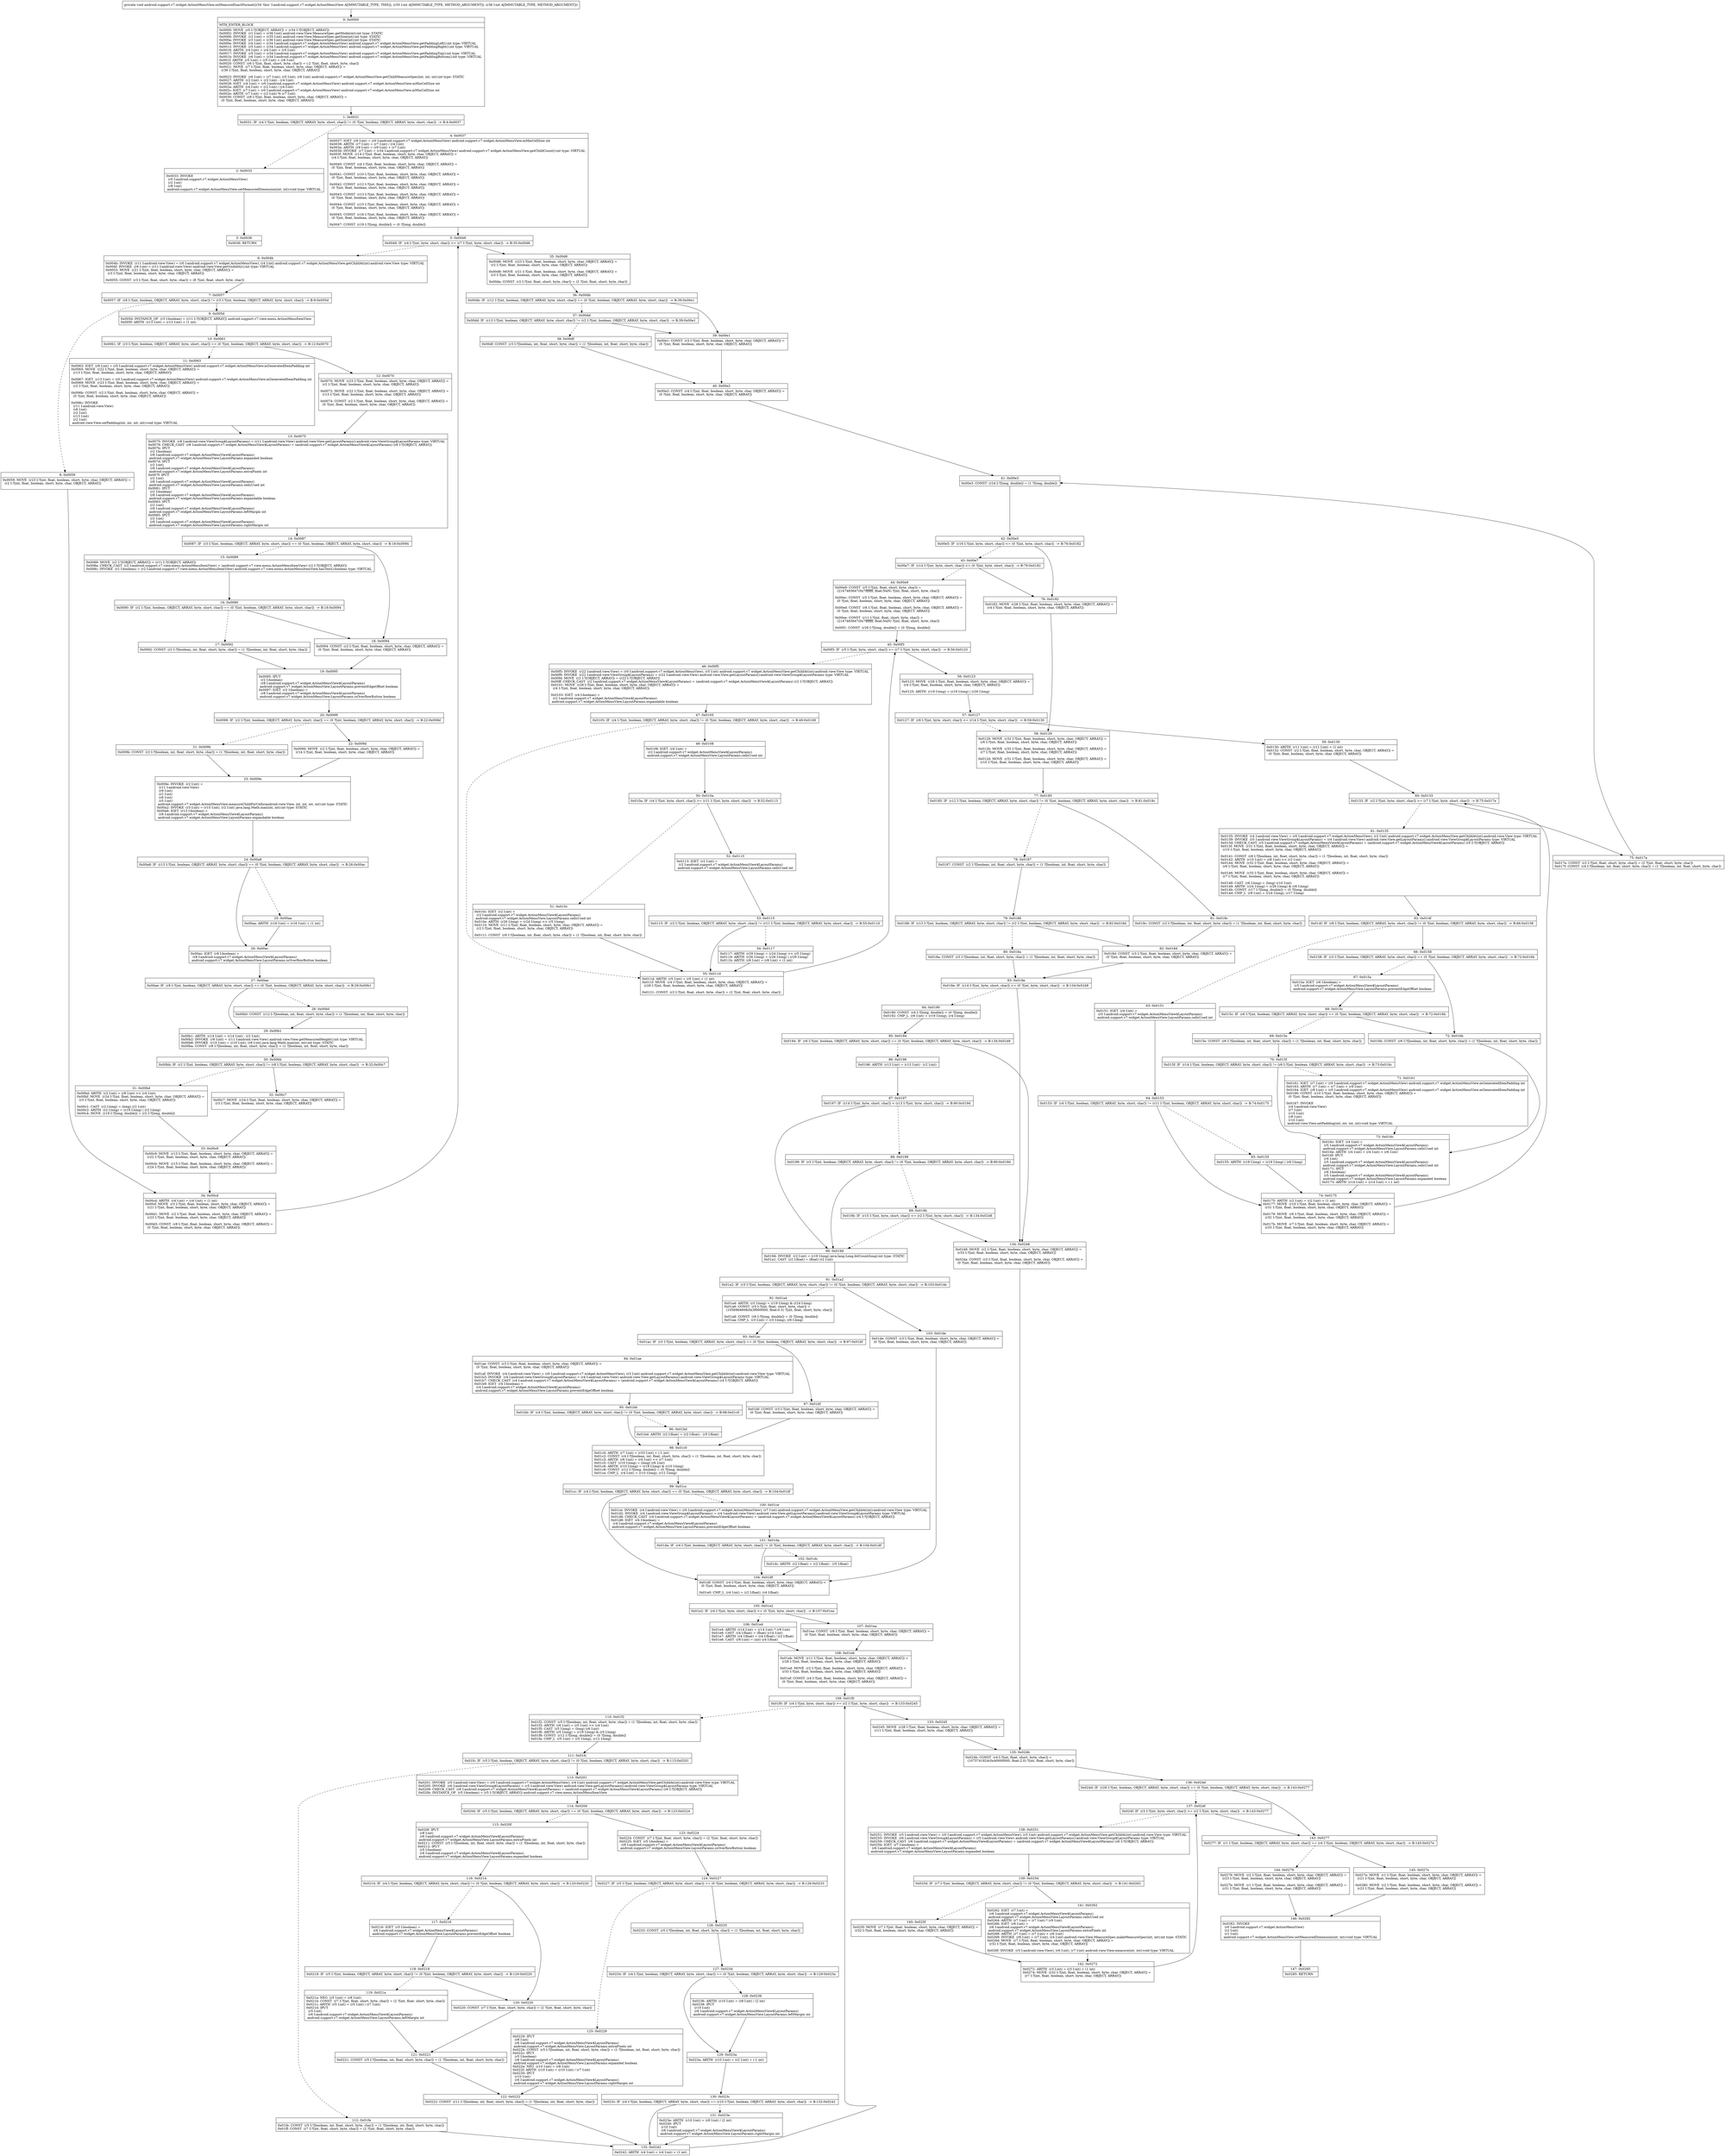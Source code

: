 digraph "CFG forandroid.support.v7.widget.ActionMenuView.onMeasureExactFormat(II)V" {
Node_0 [shape=record,label="{0\:\ 0x0000|MTH_ENTER_BLOCK\l|0x0000: MOVE  (r0 I:?[OBJECT, ARRAY]) = (r34 I:?[OBJECT, ARRAY]) \l0x0002: INVOKE  (r1 I:int) = (r36 I:int) android.view.View.MeasureSpec.getMode(int):int type: STATIC \l0x0006: INVOKE  (r2 I:int) = (r35 I:int) android.view.View.MeasureSpec.getSize(int):int type: STATIC \l0x000a: INVOKE  (r3 I:int) = (r36 I:int) android.view.View.MeasureSpec.getSize(int):int type: STATIC \l0x000e: INVOKE  (r4 I:int) = (r34 I:android.support.v7.widget.ActionMenuView) android.support.v7.widget.ActionMenuView.getPaddingLeft():int type: VIRTUAL \l0x0012: INVOKE  (r5 I:int) = (r34 I:android.support.v7.widget.ActionMenuView) android.support.v7.widget.ActionMenuView.getPaddingRight():int type: VIRTUAL \l0x0016: ARITH  (r4 I:int) = (r4 I:int) + (r5 I:int) \l0x0017: INVOKE  (r5 I:int) = (r34 I:android.support.v7.widget.ActionMenuView) android.support.v7.widget.ActionMenuView.getPaddingTop():int type: VIRTUAL \l0x001b: INVOKE  (r6 I:int) = (r34 I:android.support.v7.widget.ActionMenuView) android.support.v7.widget.ActionMenuView.getPaddingBottom():int type: VIRTUAL \l0x001f: ARITH  (r5 I:int) = (r5 I:int) + (r6 I:int) \l0x0020: CONST  (r6 I:?[int, float, short, byte, char]) = (\-2 ?[int, float, short, byte, char]) \l0x0021: MOVE  (r7 I:?[int, float, boolean, short, byte, char, OBJECT, ARRAY]) = \l  (r36 I:?[int, float, boolean, short, byte, char, OBJECT, ARRAY])\l \l0x0023: INVOKE  (r6 I:int) = (r7 I:int), (r5 I:int), (r6 I:int) android.support.v7.widget.ActionMenuView.getChildMeasureSpec(int, int, int):int type: STATIC \l0x0027: ARITH  (r2 I:int) = (r2 I:int) \- (r4 I:int) \l0x0028: IGET  (r4 I:int) = (r0 I:android.support.v7.widget.ActionMenuView) android.support.v7.widget.ActionMenuView.mMinCellSize int \l0x002a: ARITH  (r4 I:int) = (r2 I:int) \/ (r4 I:int) \l0x002c: IGET  (r7 I:int) = (r0 I:android.support.v7.widget.ActionMenuView) android.support.v7.widget.ActionMenuView.mMinCellSize int \l0x002e: ARITH  (r7 I:int) = (r2 I:int) % (r7 I:int) \l0x0030: CONST  (r8 I:?[int, float, boolean, short, byte, char, OBJECT, ARRAY]) = \l  (0 ?[int, float, boolean, short, byte, char, OBJECT, ARRAY])\l \l}"];
Node_1 [shape=record,label="{1\:\ 0x0031|0x0031: IF  (r4 I:?[int, boolean, OBJECT, ARRAY, byte, short, char]) != (0 ?[int, boolean, OBJECT, ARRAY, byte, short, char])  \-\> B:4:0x0037 \l}"];
Node_2 [shape=record,label="{2\:\ 0x0033|0x0033: INVOKE  \l  (r0 I:android.support.v7.widget.ActionMenuView)\l  (r2 I:int)\l  (r8 I:int)\l android.support.v7.widget.ActionMenuView.setMeasuredDimension(int, int):void type: VIRTUAL \l}"];
Node_3 [shape=record,label="{3\:\ 0x0036|0x0036: RETURN   \l}"];
Node_4 [shape=record,label="{4\:\ 0x0037|0x0037: IGET  (r9 I:int) = (r0 I:android.support.v7.widget.ActionMenuView) android.support.v7.widget.ActionMenuView.mMinCellSize int \l0x0039: ARITH  (r7 I:int) = (r7 I:int) \/ (r4 I:int) \l0x003a: ARITH  (r9 I:int) = (r9 I:int) + (r7 I:int) \l0x003b: INVOKE  (r7 I:int) = (r34 I:android.support.v7.widget.ActionMenuView) android.support.v7.widget.ActionMenuView.getChildCount():int type: VIRTUAL \l0x003f: MOVE  (r14 I:?[int, float, boolean, short, byte, char, OBJECT, ARRAY]) = \l  (r4 I:?[int, float, boolean, short, byte, char, OBJECT, ARRAY])\l \l0x0040: CONST  (r4 I:?[int, float, boolean, short, byte, char, OBJECT, ARRAY]) = \l  (0 ?[int, float, boolean, short, byte, char, OBJECT, ARRAY])\l \l0x0041: CONST  (r10 I:?[int, float, boolean, short, byte, char, OBJECT, ARRAY]) = \l  (0 ?[int, float, boolean, short, byte, char, OBJECT, ARRAY])\l \l0x0042: CONST  (r12 I:?[int, float, boolean, short, byte, char, OBJECT, ARRAY]) = \l  (0 ?[int, float, boolean, short, byte, char, OBJECT, ARRAY])\l \l0x0043: CONST  (r13 I:?[int, float, boolean, short, byte, char, OBJECT, ARRAY]) = \l  (0 ?[int, float, boolean, short, byte, char, OBJECT, ARRAY])\l \l0x0044: CONST  (r15 I:?[int, float, boolean, short, byte, char, OBJECT, ARRAY]) = \l  (0 ?[int, float, boolean, short, byte, char, OBJECT, ARRAY])\l \l0x0045: CONST  (r16 I:?[int, float, boolean, short, byte, char, OBJECT, ARRAY]) = \l  (0 ?[int, float, boolean, short, byte, char, OBJECT, ARRAY])\l \l0x0047: CONST  (r19 I:?[long, double]) = (0 ?[long, double]) \l}"];
Node_5 [shape=record,label="{5\:\ 0x0049|0x0049: IF  (r4 I:?[int, byte, short, char]) \>= (r7 I:?[int, byte, short, char])  \-\> B:35:0x00d6 \l}"];
Node_6 [shape=record,label="{6\:\ 0x004b|0x004b: INVOKE  (r11 I:android.view.View) = (r0 I:android.support.v7.widget.ActionMenuView), (r4 I:int) android.support.v7.widget.ActionMenuView.getChildAt(int):android.view.View type: VIRTUAL \l0x004f: INVOKE  (r8 I:int) = (r11 I:android.view.View) android.view.View.getVisibility():int type: VIRTUAL \l0x0053: MOVE  (r21 I:?[int, float, boolean, short, byte, char, OBJECT, ARRAY]) = \l  (r3 I:?[int, float, boolean, short, byte, char, OBJECT, ARRAY])\l \l0x0055: CONST  (r3 I:?[int, float, short, byte, char]) = (8 ?[int, float, short, byte, char]) \l}"];
Node_7 [shape=record,label="{7\:\ 0x0057|0x0057: IF  (r8 I:?[int, boolean, OBJECT, ARRAY, byte, short, char]) != (r3 I:?[int, boolean, OBJECT, ARRAY, byte, short, char])  \-\> B:9:0x005d \l}"];
Node_8 [shape=record,label="{8\:\ 0x0059|0x0059: MOVE  (r23 I:?[int, float, boolean, short, byte, char, OBJECT, ARRAY]) = \l  (r2 I:?[int, float, boolean, short, byte, char, OBJECT, ARRAY])\l \l}"];
Node_9 [shape=record,label="{9\:\ 0x005d|0x005d: INSTANCE_OF  (r3 I:boolean) = (r11 I:?[OBJECT, ARRAY]) android.support.v7.view.menu.ActionMenuItemView \l0x005f: ARITH  (r13 I:int) = (r13 I:int) + (1 int) \l}"];
Node_10 [shape=record,label="{10\:\ 0x0061|0x0061: IF  (r3 I:?[int, boolean, OBJECT, ARRAY, byte, short, char]) == (0 ?[int, boolean, OBJECT, ARRAY, byte, short, char])  \-\> B:12:0x0070 \l}"];
Node_11 [shape=record,label="{11\:\ 0x0063|0x0063: IGET  (r8 I:int) = (r0 I:android.support.v7.widget.ActionMenuView) android.support.v7.widget.ActionMenuView.mGeneratedItemPadding int \l0x0065: MOVE  (r22 I:?[int, float, boolean, short, byte, char, OBJECT, ARRAY]) = \l  (r13 I:?[int, float, boolean, short, byte, char, OBJECT, ARRAY])\l \l0x0067: IGET  (r13 I:int) = (r0 I:android.support.v7.widget.ActionMenuView) android.support.v7.widget.ActionMenuView.mGeneratedItemPadding int \l0x0069: MOVE  (r23 I:?[int, float, boolean, short, byte, char, OBJECT, ARRAY]) = \l  (r2 I:?[int, float, boolean, short, byte, char, OBJECT, ARRAY])\l \l0x006b: CONST  (r2 I:?[int, float, boolean, short, byte, char, OBJECT, ARRAY]) = \l  (0 ?[int, float, boolean, short, byte, char, OBJECT, ARRAY])\l \l0x006c: INVOKE  \l  (r11 I:android.view.View)\l  (r8 I:int)\l  (r2 I:int)\l  (r13 I:int)\l  (r2 I:int)\l android.view.View.setPadding(int, int, int, int):void type: VIRTUAL \l}"];
Node_12 [shape=record,label="{12\:\ 0x0070|0x0070: MOVE  (r23 I:?[int, float, boolean, short, byte, char, OBJECT, ARRAY]) = \l  (r2 I:?[int, float, boolean, short, byte, char, OBJECT, ARRAY])\l \l0x0072: MOVE  (r22 I:?[int, float, boolean, short, byte, char, OBJECT, ARRAY]) = \l  (r13 I:?[int, float, boolean, short, byte, char, OBJECT, ARRAY])\l \l0x0074: CONST  (r2 I:?[int, float, boolean, short, byte, char, OBJECT, ARRAY]) = \l  (0 ?[int, float, boolean, short, byte, char, OBJECT, ARRAY])\l \l}"];
Node_13 [shape=record,label="{13\:\ 0x0075|0x0075: INVOKE  (r8 I:android.view.ViewGroup$LayoutParams) = (r11 I:android.view.View) android.view.View.getLayoutParams():android.view.ViewGroup$LayoutParams type: VIRTUAL \l0x0079: CHECK_CAST  (r8 I:android.support.v7.widget.ActionMenuView$LayoutParams) = (android.support.v7.widget.ActionMenuView$LayoutParams) (r8 I:?[OBJECT, ARRAY]) \l0x007b: IPUT  \l  (r2 I:boolean)\l  (r8 I:android.support.v7.widget.ActionMenuView$LayoutParams)\l android.support.v7.widget.ActionMenuView.LayoutParams.expanded boolean \l0x007d: IPUT  \l  (r2 I:int)\l  (r8 I:android.support.v7.widget.ActionMenuView$LayoutParams)\l android.support.v7.widget.ActionMenuView.LayoutParams.extraPixels int \l0x007f: IPUT  \l  (r2 I:int)\l  (r8 I:android.support.v7.widget.ActionMenuView$LayoutParams)\l android.support.v7.widget.ActionMenuView.LayoutParams.cellsUsed int \l0x0081: IPUT  \l  (r2 I:boolean)\l  (r8 I:android.support.v7.widget.ActionMenuView$LayoutParams)\l android.support.v7.widget.ActionMenuView.LayoutParams.expandable boolean \l0x0083: IPUT  \l  (r2 I:int)\l  (r8 I:android.support.v7.widget.ActionMenuView$LayoutParams)\l android.support.v7.widget.ActionMenuView.LayoutParams.leftMargin int \l0x0085: IPUT  \l  (r2 I:int)\l  (r8 I:android.support.v7.widget.ActionMenuView$LayoutParams)\l android.support.v7.widget.ActionMenuView.LayoutParams.rightMargin int \l}"];
Node_14 [shape=record,label="{14\:\ 0x0087|0x0087: IF  (r3 I:?[int, boolean, OBJECT, ARRAY, byte, short, char]) == (0 ?[int, boolean, OBJECT, ARRAY, byte, short, char])  \-\> B:18:0x0094 \l}"];
Node_15 [shape=record,label="{15\:\ 0x0089|0x0089: MOVE  (r2 I:?[OBJECT, ARRAY]) = (r11 I:?[OBJECT, ARRAY]) \l0x008a: CHECK_CAST  (r2 I:android.support.v7.view.menu.ActionMenuItemView) = (android.support.v7.view.menu.ActionMenuItemView) (r2 I:?[OBJECT, ARRAY]) \l0x008c: INVOKE  (r2 I:boolean) = (r2 I:android.support.v7.view.menu.ActionMenuItemView) android.support.v7.view.menu.ActionMenuItemView.hasText():boolean type: VIRTUAL \l}"];
Node_16 [shape=record,label="{16\:\ 0x0090|0x0090: IF  (r2 I:?[int, boolean, OBJECT, ARRAY, byte, short, char]) == (0 ?[int, boolean, OBJECT, ARRAY, byte, short, char])  \-\> B:18:0x0094 \l}"];
Node_17 [shape=record,label="{17\:\ 0x0092|0x0092: CONST  (r2 I:?[boolean, int, float, short, byte, char]) = (1 ?[boolean, int, float, short, byte, char]) \l}"];
Node_18 [shape=record,label="{18\:\ 0x0094|0x0094: CONST  (r2 I:?[int, float, boolean, short, byte, char, OBJECT, ARRAY]) = \l  (0 ?[int, float, boolean, short, byte, char, OBJECT, ARRAY])\l \l}"];
Node_19 [shape=record,label="{19\:\ 0x0095|0x0095: IPUT  \l  (r2 I:boolean)\l  (r8 I:android.support.v7.widget.ActionMenuView$LayoutParams)\l android.support.v7.widget.ActionMenuView.LayoutParams.preventEdgeOffset boolean \l0x0097: IGET  (r2 I:boolean) = \l  (r8 I:android.support.v7.widget.ActionMenuView$LayoutParams)\l android.support.v7.widget.ActionMenuView.LayoutParams.isOverflowButton boolean \l}"];
Node_20 [shape=record,label="{20\:\ 0x0099|0x0099: IF  (r2 I:?[int, boolean, OBJECT, ARRAY, byte, short, char]) == (0 ?[int, boolean, OBJECT, ARRAY, byte, short, char])  \-\> B:22:0x009d \l}"];
Node_21 [shape=record,label="{21\:\ 0x009b|0x009b: CONST  (r2 I:?[boolean, int, float, short, byte, char]) = (1 ?[boolean, int, float, short, byte, char]) \l}"];
Node_22 [shape=record,label="{22\:\ 0x009d|0x009d: MOVE  (r2 I:?[int, float, boolean, short, byte, char, OBJECT, ARRAY]) = \l  (r14 I:?[int, float, boolean, short, byte, char, OBJECT, ARRAY])\l \l}"];
Node_23 [shape=record,label="{23\:\ 0x009e|0x009e: INVOKE  (r2 I:int) = \l  (r11 I:android.view.View)\l  (r9 I:int)\l  (r2 I:int)\l  (r6 I:int)\l  (r5 I:int)\l android.support.v7.widget.ActionMenuView.measureChildForCells(android.view.View, int, int, int, int):int type: STATIC \l0x00a2: INVOKE  (r3 I:int) = (r15 I:int), (r2 I:int) java.lang.Math.max(int, int):int type: STATIC \l0x00a6: IGET  (r13 I:boolean) = \l  (r8 I:android.support.v7.widget.ActionMenuView$LayoutParams)\l android.support.v7.widget.ActionMenuView.LayoutParams.expandable boolean \l}"];
Node_24 [shape=record,label="{24\:\ 0x00a8|0x00a8: IF  (r13 I:?[int, boolean, OBJECT, ARRAY, byte, short, char]) == (0 ?[int, boolean, OBJECT, ARRAY, byte, short, char])  \-\> B:26:0x00ac \l}"];
Node_25 [shape=record,label="{25\:\ 0x00aa|0x00aa: ARITH  (r16 I:int) = (r16 I:int) + (1 int) \l}"];
Node_26 [shape=record,label="{26\:\ 0x00ac|0x00ac: IGET  (r8 I:boolean) = \l  (r8 I:android.support.v7.widget.ActionMenuView$LayoutParams)\l android.support.v7.widget.ActionMenuView.LayoutParams.isOverflowButton boolean \l}"];
Node_27 [shape=record,label="{27\:\ 0x00ae|0x00ae: IF  (r8 I:?[int, boolean, OBJECT, ARRAY, byte, short, char]) == (0 ?[int, boolean, OBJECT, ARRAY, byte, short, char])  \-\> B:29:0x00b1 \l}"];
Node_28 [shape=record,label="{28\:\ 0x00b0|0x00b0: CONST  (r12 I:?[boolean, int, float, short, byte, char]) = (1 ?[boolean, int, float, short, byte, char]) \l}"];
Node_29 [shape=record,label="{29\:\ 0x00b1|0x00b1: ARITH  (r14 I:int) = (r14 I:int) \- (r2 I:int) \l0x00b2: INVOKE  (r8 I:int) = (r11 I:android.view.View) android.view.View.getMeasuredHeight():int type: VIRTUAL \l0x00b6: INVOKE  (r10 I:int) = (r10 I:int), (r8 I:int) java.lang.Math.max(int, int):int type: STATIC \l0x00ba: CONST  (r8 I:?[boolean, int, float, short, byte, char]) = (1 ?[boolean, int, float, short, byte, char]) \l}"];
Node_30 [shape=record,label="{30\:\ 0x00bb|0x00bb: IF  (r2 I:?[int, boolean, OBJECT, ARRAY, byte, short, char]) != (r8 I:?[int, boolean, OBJECT, ARRAY, byte, short, char])  \-\> B:32:0x00c7 \l}"];
Node_31 [shape=record,label="{31\:\ 0x00bd|0x00bd: ARITH  (r2 I:int) = (r8 I:int) \<\< (r4 I:int) \l0x00bf: MOVE  (r24 I:?[int, float, boolean, short, byte, char, OBJECT, ARRAY]) = \l  (r3 I:?[int, float, boolean, short, byte, char, OBJECT, ARRAY])\l \l0x00c1: CAST  (r2 I:long) = (long) (r2 I:int) \l0x00c2: ARITH  (r2 I:long) = (r19 I:long) \| (r2 I:long) \l0x00c4: MOVE  (r19 I:?[long, double]) = (r2 I:?[long, double]) \l}"];
Node_32 [shape=record,label="{32\:\ 0x00c7|0x00c7: MOVE  (r24 I:?[int, float, boolean, short, byte, char, OBJECT, ARRAY]) = \l  (r3 I:?[int, float, boolean, short, byte, char, OBJECT, ARRAY])\l \l}"];
Node_33 [shape=record,label="{33\:\ 0x00c9|0x00c9: MOVE  (r13 I:?[int, float, boolean, short, byte, char, OBJECT, ARRAY]) = \l  (r22 I:?[int, float, boolean, short, byte, char, OBJECT, ARRAY])\l \l0x00cb: MOVE  (r15 I:?[int, float, boolean, short, byte, char, OBJECT, ARRAY]) = \l  (r24 I:?[int, float, boolean, short, byte, char, OBJECT, ARRAY])\l \l}"];
Node_34 [shape=record,label="{34\:\ 0x00cd|0x00cd: ARITH  (r4 I:int) = (r4 I:int) + (1 int) \l0x00cf: MOVE  (r3 I:?[int, float, boolean, short, byte, char, OBJECT, ARRAY]) = \l  (r21 I:?[int, float, boolean, short, byte, char, OBJECT, ARRAY])\l \l0x00d1: MOVE  (r2 I:?[int, float, boolean, short, byte, char, OBJECT, ARRAY]) = \l  (r23 I:?[int, float, boolean, short, byte, char, OBJECT, ARRAY])\l \l0x00d3: CONST  (r8 I:?[int, float, boolean, short, byte, char, OBJECT, ARRAY]) = \l  (0 ?[int, float, boolean, short, byte, char, OBJECT, ARRAY])\l \l}"];
Node_35 [shape=record,label="{35\:\ 0x00d6|0x00d6: MOVE  (r23 I:?[int, float, boolean, short, byte, char, OBJECT, ARRAY]) = \l  (r2 I:?[int, float, boolean, short, byte, char, OBJECT, ARRAY])\l \l0x00d8: MOVE  (r21 I:?[int, float, boolean, short, byte, char, OBJECT, ARRAY]) = \l  (r3 I:?[int, float, boolean, short, byte, char, OBJECT, ARRAY])\l \l0x00da: CONST  (r2 I:?[int, float, short, byte, char]) = (2 ?[int, float, short, byte, char]) \l}"];
Node_36 [shape=record,label="{36\:\ 0x00db|0x00db: IF  (r12 I:?[int, boolean, OBJECT, ARRAY, byte, short, char]) == (0 ?[int, boolean, OBJECT, ARRAY, byte, short, char])  \-\> B:39:0x00e1 \l}"];
Node_37 [shape=record,label="{37\:\ 0x00dd|0x00dd: IF  (r13 I:?[int, boolean, OBJECT, ARRAY, byte, short, char]) != (r2 I:?[int, boolean, OBJECT, ARRAY, byte, short, char])  \-\> B:39:0x00e1 \l}"];
Node_38 [shape=record,label="{38\:\ 0x00df|0x00df: CONST  (r3 I:?[boolean, int, float, short, byte, char]) = (1 ?[boolean, int, float, short, byte, char]) \l}"];
Node_39 [shape=record,label="{39\:\ 0x00e1|0x00e1: CONST  (r3 I:?[int, float, boolean, short, byte, char, OBJECT, ARRAY]) = \l  (0 ?[int, float, boolean, short, byte, char, OBJECT, ARRAY])\l \l}"];
Node_40 [shape=record,label="{40\:\ 0x00e2|0x00e2: CONST  (r4 I:?[int, float, boolean, short, byte, char, OBJECT, ARRAY]) = \l  (0 ?[int, float, boolean, short, byte, char, OBJECT, ARRAY])\l \l}"];
Node_41 [shape=record,label="{41\:\ 0x00e3|0x00e3: CONST  (r24 I:?[long, double]) = (1 ?[long, double]) \l}"];
Node_42 [shape=record,label="{42\:\ 0x00e5|0x00e5: IF  (r16 I:?[int, byte, short, char]) \<= (0 ?[int, byte, short, char])  \-\> B:76:0x0182 \l}"];
Node_43 [shape=record,label="{43\:\ 0x00e7|0x00e7: IF  (r14 I:?[int, byte, short, char]) \<= (0 ?[int, byte, short, char])  \-\> B:76:0x0182 \l}"];
Node_44 [shape=record,label="{44\:\ 0x00e9|0x00e9: CONST  (r5 I:?[int, float, short, byte, char]) = \l  (2147483647(0x7fffffff, float:NaN) ?[int, float, short, byte, char])\l \l0x00ec: CONST  (r5 I:?[int, float, boolean, short, byte, char, OBJECT, ARRAY]) = \l  (0 ?[int, float, boolean, short, byte, char, OBJECT, ARRAY])\l \l0x00ed: CONST  (r8 I:?[int, float, boolean, short, byte, char, OBJECT, ARRAY]) = \l  (0 ?[int, float, boolean, short, byte, char, OBJECT, ARRAY])\l \l0x00ee: CONST  (r11 I:?[int, float, short, byte, char]) = \l  (2147483647(0x7fffffff, float:NaN) ?[int, float, short, byte, char])\l \l0x00f1: CONST  (r26 I:?[long, double]) = (0 ?[long, double]) \l}"];
Node_45 [shape=record,label="{45\:\ 0x00f3|0x00f3: IF  (r5 I:?[int, byte, short, char]) \>= (r7 I:?[int, byte, short, char])  \-\> B:56:0x0123 \l}"];
Node_46 [shape=record,label="{46\:\ 0x00f5|0x00f5: INVOKE  (r22 I:android.view.View) = (r0 I:android.support.v7.widget.ActionMenuView), (r5 I:int) android.support.v7.widget.ActionMenuView.getChildAt(int):android.view.View type: VIRTUAL \l0x00f9: INVOKE  (r22 I:android.view.ViewGroup$LayoutParams) = (r22 I:android.view.View) android.view.View.getLayoutParams():android.view.ViewGroup$LayoutParams type: VIRTUAL \l0x00fd: MOVE  (r2 I:?[OBJECT, ARRAY]) = (r22 I:?[OBJECT, ARRAY]) \l0x00ff: CHECK_CAST  (r2 I:android.support.v7.widget.ActionMenuView$LayoutParams) = (android.support.v7.widget.ActionMenuView$LayoutParams) (r2 I:?[OBJECT, ARRAY]) \l0x0101: MOVE  (r28 I:?[int, float, boolean, short, byte, char, OBJECT, ARRAY]) = \l  (r4 I:?[int, float, boolean, short, byte, char, OBJECT, ARRAY])\l \l0x0103: IGET  (r4 I:boolean) = \l  (r2 I:android.support.v7.widget.ActionMenuView$LayoutParams)\l android.support.v7.widget.ActionMenuView.LayoutParams.expandable boolean \l}"];
Node_47 [shape=record,label="{47\:\ 0x0105|0x0105: IF  (r4 I:?[int, boolean, OBJECT, ARRAY, byte, short, char]) != (0 ?[int, boolean, OBJECT, ARRAY, byte, short, char])  \-\> B:49:0x0108 \l}"];
Node_49 [shape=record,label="{49\:\ 0x0108|0x0108: IGET  (r4 I:int) = \l  (r2 I:android.support.v7.widget.ActionMenuView$LayoutParams)\l android.support.v7.widget.ActionMenuView.LayoutParams.cellsUsed int \l}"];
Node_50 [shape=record,label="{50\:\ 0x010a|0x010a: IF  (r4 I:?[int, byte, short, char]) \>= (r11 I:?[int, byte, short, char])  \-\> B:52:0x0113 \l}"];
Node_51 [shape=record,label="{51\:\ 0x010c|0x010c: IGET  (r2 I:int) = \l  (r2 I:android.support.v7.widget.ActionMenuView$LayoutParams)\l android.support.v7.widget.ActionMenuView.LayoutParams.cellsUsed int \l0x010e: ARITH  (r26 I:long) = (r24 I:long) \<\< (r5 I:long) \l0x0110: MOVE  (r11 I:?[int, float, boolean, short, byte, char, OBJECT, ARRAY]) = \l  (r2 I:?[int, float, boolean, short, byte, char, OBJECT, ARRAY])\l \l0x0111: CONST  (r8 I:?[boolean, int, float, short, byte, char]) = (1 ?[boolean, int, float, short, byte, char]) \l}"];
Node_52 [shape=record,label="{52\:\ 0x0113|0x0113: IGET  (r2 I:int) = \l  (r2 I:android.support.v7.widget.ActionMenuView$LayoutParams)\l android.support.v7.widget.ActionMenuView.LayoutParams.cellsUsed int \l}"];
Node_53 [shape=record,label="{53\:\ 0x0115|0x0115: IF  (r2 I:?[int, boolean, OBJECT, ARRAY, byte, short, char]) != (r11 I:?[int, boolean, OBJECT, ARRAY, byte, short, char])  \-\> B:55:0x011d \l}"];
Node_54 [shape=record,label="{54\:\ 0x0117|0x0117: ARITH  (r29 I:long) = (r24 I:long) \<\< (r5 I:long) \l0x0119: ARITH  (r26 I:long) = (r26 I:long) \| (r29 I:long) \l0x011b: ARITH  (r8 I:int) = (r8 I:int) + (1 int) \l}"];
Node_55 [shape=record,label="{55\:\ 0x011d|0x011d: ARITH  (r5 I:int) = (r5 I:int) + (1 int) \l0x011f: MOVE  (r4 I:?[int, float, boolean, short, byte, char, OBJECT, ARRAY]) = \l  (r28 I:?[int, float, boolean, short, byte, char, OBJECT, ARRAY])\l \l0x0121: CONST  (r2 I:?[int, float, short, byte, char]) = (2 ?[int, float, short, byte, char]) \l}"];
Node_56 [shape=record,label="{56\:\ 0x0123|0x0123: MOVE  (r28 I:?[int, float, boolean, short, byte, char, OBJECT, ARRAY]) = \l  (r4 I:?[int, float, boolean, short, byte, char, OBJECT, ARRAY])\l \l0x0125: ARITH  (r19 I:long) = (r19 I:long) \| (r26 I:long) \l}"];
Node_57 [shape=record,label="{57\:\ 0x0127|0x0127: IF  (r8 I:?[int, byte, short, char]) \<= (r14 I:?[int, byte, short, char])  \-\> B:59:0x0130 \l}"];
Node_58 [shape=record,label="{58\:\ 0x0129|0x0129: MOVE  (r32 I:?[int, float, boolean, short, byte, char, OBJECT, ARRAY]) = \l  (r6 I:?[int, float, boolean, short, byte, char, OBJECT, ARRAY])\l \l0x012b: MOVE  (r33 I:?[int, float, boolean, short, byte, char, OBJECT, ARRAY]) = \l  (r7 I:?[int, float, boolean, short, byte, char, OBJECT, ARRAY])\l \l0x012d: MOVE  (r31 I:?[int, float, boolean, short, byte, char, OBJECT, ARRAY]) = \l  (r10 I:?[int, float, boolean, short, byte, char, OBJECT, ARRAY])\l \l}"];
Node_59 [shape=record,label="{59\:\ 0x0130|0x0130: ARITH  (r11 I:int) = (r11 I:int) + (1 int) \l0x0132: CONST  (r2 I:?[int, float, boolean, short, byte, char, OBJECT, ARRAY]) = \l  (0 ?[int, float, boolean, short, byte, char, OBJECT, ARRAY])\l \l}"];
Node_60 [shape=record,label="{60\:\ 0x0133|0x0133: IF  (r2 I:?[int, byte, short, char]) \>= (r7 I:?[int, byte, short, char])  \-\> B:75:0x017e \l}"];
Node_61 [shape=record,label="{61\:\ 0x0135|0x0135: INVOKE  (r4 I:android.view.View) = (r0 I:android.support.v7.widget.ActionMenuView), (r2 I:int) android.support.v7.widget.ActionMenuView.getChildAt(int):android.view.View type: VIRTUAL \l0x0139: INVOKE  (r5 I:android.view.ViewGroup$LayoutParams) = (r4 I:android.view.View) android.view.View.getLayoutParams():android.view.ViewGroup$LayoutParams type: VIRTUAL \l0x013d: CHECK_CAST  (r5 I:android.support.v7.widget.ActionMenuView$LayoutParams) = (android.support.v7.widget.ActionMenuView$LayoutParams) (r5 I:?[OBJECT, ARRAY]) \l0x013f: MOVE  (r31 I:?[int, float, boolean, short, byte, char, OBJECT, ARRAY]) = \l  (r10 I:?[int, float, boolean, short, byte, char, OBJECT, ARRAY])\l \l0x0141: CONST  (r8 I:?[boolean, int, float, short, byte, char]) = (1 ?[boolean, int, float, short, byte, char]) \l0x0142: ARITH  (r10 I:int) = (r8 I:int) \<\< (r2 I:int) \l0x0144: MOVE  (r32 I:?[int, float, boolean, short, byte, char, OBJECT, ARRAY]) = \l  (r6 I:?[int, float, boolean, short, byte, char, OBJECT, ARRAY])\l \l0x0146: MOVE  (r33 I:?[int, float, boolean, short, byte, char, OBJECT, ARRAY]) = \l  (r7 I:?[int, float, boolean, short, byte, char, OBJECT, ARRAY])\l \l0x0148: CAST  (r6 I:long) = (long) (r10 I:int) \l0x0149: ARITH  (r24 I:long) = (r26 I:long) & (r6 I:long) \l0x014b: CONST  (r17 I:?[long, double]) = (0 ?[long, double]) \l0x014d: CMP_L  (r8 I:int) = (r24 I:long), (r17 I:long) \l}"];
Node_62 [shape=record,label="{62\:\ 0x014f|0x014f: IF  (r8 I:?[int, boolean, OBJECT, ARRAY, byte, short, char]) != (0 ?[int, boolean, OBJECT, ARRAY, byte, short, char])  \-\> B:66:0x0158 \l}"];
Node_63 [shape=record,label="{63\:\ 0x0151|0x0151: IGET  (r4 I:int) = \l  (r5 I:android.support.v7.widget.ActionMenuView$LayoutParams)\l android.support.v7.widget.ActionMenuView.LayoutParams.cellsUsed int \l}"];
Node_64 [shape=record,label="{64\:\ 0x0153|0x0153: IF  (r4 I:?[int, boolean, OBJECT, ARRAY, byte, short, char]) != (r11 I:?[int, boolean, OBJECT, ARRAY, byte, short, char])  \-\> B:74:0x0175 \l}"];
Node_65 [shape=record,label="{65\:\ 0x0155|0x0155: ARITH  (r19 I:long) = (r19 I:long) \| (r6 I:long) \l}"];
Node_66 [shape=record,label="{66\:\ 0x0158|0x0158: IF  (r3 I:?[int, boolean, OBJECT, ARRAY, byte, short, char]) == (0 ?[int, boolean, OBJECT, ARRAY, byte, short, char])  \-\> B:72:0x016b \l}"];
Node_67 [shape=record,label="{67\:\ 0x015a|0x015a: IGET  (r6 I:boolean) = \l  (r5 I:android.support.v7.widget.ActionMenuView$LayoutParams)\l android.support.v7.widget.ActionMenuView.LayoutParams.preventEdgeOffset boolean \l}"];
Node_68 [shape=record,label="{68\:\ 0x015c|0x015c: IF  (r6 I:?[int, boolean, OBJECT, ARRAY, byte, short, char]) == (0 ?[int, boolean, OBJECT, ARRAY, byte, short, char])  \-\> B:72:0x016b \l}"];
Node_69 [shape=record,label="{69\:\ 0x015e|0x015e: CONST  (r6 I:?[boolean, int, float, short, byte, char]) = (1 ?[boolean, int, float, short, byte, char]) \l}"];
Node_70 [shape=record,label="{70\:\ 0x015f|0x015f: IF  (r14 I:?[int, boolean, OBJECT, ARRAY, byte, short, char]) != (r6 I:?[int, boolean, OBJECT, ARRAY, byte, short, char])  \-\> B:73:0x016c \l}"];
Node_71 [shape=record,label="{71\:\ 0x0161|0x0161: IGET  (r7 I:int) = (r0 I:android.support.v7.widget.ActionMenuView) android.support.v7.widget.ActionMenuView.mGeneratedItemPadding int \l0x0163: ARITH  (r7 I:int) = (r7 I:int) + (r9 I:int) \l0x0164: IGET  (r8 I:int) = (r0 I:android.support.v7.widget.ActionMenuView) android.support.v7.widget.ActionMenuView.mGeneratedItemPadding int \l0x0166: CONST  (r10 I:?[int, float, boolean, short, byte, char, OBJECT, ARRAY]) = \l  (0 ?[int, float, boolean, short, byte, char, OBJECT, ARRAY])\l \l0x0167: INVOKE  \l  (r4 I:android.view.View)\l  (r7 I:int)\l  (r10 I:int)\l  (r8 I:int)\l  (r10 I:int)\l android.view.View.setPadding(int, int, int, int):void type: VIRTUAL \l}"];
Node_72 [shape=record,label="{72\:\ 0x016b|0x016b: CONST  (r6 I:?[boolean, int, float, short, byte, char]) = (1 ?[boolean, int, float, short, byte, char]) \l}"];
Node_73 [shape=record,label="{73\:\ 0x016c|0x016c: IGET  (r4 I:int) = \l  (r5 I:android.support.v7.widget.ActionMenuView$LayoutParams)\l android.support.v7.widget.ActionMenuView.LayoutParams.cellsUsed int \l0x016e: ARITH  (r4 I:int) = (r4 I:int) + (r6 I:int) \l0x016f: IPUT  \l  (r4 I:int)\l  (r5 I:android.support.v7.widget.ActionMenuView$LayoutParams)\l android.support.v7.widget.ActionMenuView.LayoutParams.cellsUsed int \l0x0171: IPUT  \l  (r6 I:boolean)\l  (r5 I:android.support.v7.widget.ActionMenuView$LayoutParams)\l android.support.v7.widget.ActionMenuView.LayoutParams.expanded boolean \l0x0173: ARITH  (r14 I:int) = (r14 I:int) + (\-1 int) \l}"];
Node_74 [shape=record,label="{74\:\ 0x0175|0x0175: ARITH  (r2 I:int) = (r2 I:int) + (1 int) \l0x0177: MOVE  (r10 I:?[int, float, boolean, short, byte, char, OBJECT, ARRAY]) = \l  (r31 I:?[int, float, boolean, short, byte, char, OBJECT, ARRAY])\l \l0x0179: MOVE  (r6 I:?[int, float, boolean, short, byte, char, OBJECT, ARRAY]) = \l  (r32 I:?[int, float, boolean, short, byte, char, OBJECT, ARRAY])\l \l0x017b: MOVE  (r7 I:?[int, float, boolean, short, byte, char, OBJECT, ARRAY]) = \l  (r33 I:?[int, float, boolean, short, byte, char, OBJECT, ARRAY])\l \l}"];
Node_75 [shape=record,label="{75\:\ 0x017e|0x017e: CONST  (r2 I:?[int, float, short, byte, char]) = (2 ?[int, float, short, byte, char]) \l0x017f: CONST  (r4 I:?[boolean, int, float, short, byte, char]) = (1 ?[boolean, int, float, short, byte, char]) \l}"];
Node_76 [shape=record,label="{76\:\ 0x0182|0x0182: MOVE  (r28 I:?[int, float, boolean, short, byte, char, OBJECT, ARRAY]) = \l  (r4 I:?[int, float, boolean, short, byte, char, OBJECT, ARRAY])\l \l}"];
Node_77 [shape=record,label="{77\:\ 0x0185|0x0185: IF  (r12 I:?[int, boolean, OBJECT, ARRAY, byte, short, char]) != (0 ?[int, boolean, OBJECT, ARRAY, byte, short, char])  \-\> B:81:0x018c \l}"];
Node_78 [shape=record,label="{78\:\ 0x0187|0x0187: CONST  (r2 I:?[boolean, int, float, short, byte, char]) = (1 ?[boolean, int, float, short, byte, char]) \l}"];
Node_79 [shape=record,label="{79\:\ 0x0188|0x0188: IF  (r13 I:?[int, boolean, OBJECT, ARRAY, byte, short, char]) != (r2 I:?[int, boolean, OBJECT, ARRAY, byte, short, char])  \-\> B:82:0x018d \l}"];
Node_80 [shape=record,label="{80\:\ 0x018a|0x018a: CONST  (r3 I:?[boolean, int, float, short, byte, char]) = (1 ?[boolean, int, float, short, byte, char]) \l}"];
Node_81 [shape=record,label="{81\:\ 0x018c|0x018c: CONST  (r2 I:?[boolean, int, float, short, byte, char]) = (1 ?[boolean, int, float, short, byte, char]) \l}"];
Node_82 [shape=record,label="{82\:\ 0x018d|0x018d: CONST  (r3 I:?[int, float, boolean, short, byte, char, OBJECT, ARRAY]) = \l  (0 ?[int, float, boolean, short, byte, char, OBJECT, ARRAY])\l \l}"];
Node_83 [shape=record,label="{83\:\ 0x018e|0x018e: IF  (r14 I:?[int, byte, short, char]) \<= (0 ?[int, byte, short, char])  \-\> B:134:0x0248 \l}"];
Node_84 [shape=record,label="{84\:\ 0x0190|0x0190: CONST  (r4 I:?[long, double]) = (0 ?[long, double]) \l0x0192: CMP_L  (r6 I:int) = (r19 I:long), (r4 I:long) \l}"];
Node_85 [shape=record,label="{85\:\ 0x0194|0x0194: IF  (r6 I:?[int, boolean, OBJECT, ARRAY, byte, short, char]) == (0 ?[int, boolean, OBJECT, ARRAY, byte, short, char])  \-\> B:134:0x0248 \l}"];
Node_86 [shape=record,label="{86\:\ 0x0196|0x0196: ARITH  (r13 I:int) = (r13 I:int) \- (r2 I:int) \l}"];
Node_87 [shape=record,label="{87\:\ 0x0197|0x0197: IF  (r14 I:?[int, byte, short, char]) \< (r13 I:?[int, byte, short, char])  \-\> B:90:0x019d \l}"];
Node_88 [shape=record,label="{88\:\ 0x0199|0x0199: IF  (r3 I:?[int, boolean, OBJECT, ARRAY, byte, short, char]) != (0 ?[int, boolean, OBJECT, ARRAY, byte, short, char])  \-\> B:90:0x019d \l}"];
Node_89 [shape=record,label="{89\:\ 0x019b|0x019b: IF  (r15 I:?[int, byte, short, char]) \<= (r2 I:?[int, byte, short, char])  \-\> B:134:0x0248 \l}"];
Node_90 [shape=record,label="{90\:\ 0x019d|0x019d: INVOKE  (r2 I:int) = (r19 I:long) java.lang.Long.bitCount(long):int type: STATIC \l0x01a1: CAST  (r2 I:float) = (float) (r2 I:int) \l}"];
Node_91 [shape=record,label="{91\:\ 0x01a2|0x01a2: IF  (r3 I:?[int, boolean, OBJECT, ARRAY, byte, short, char]) != (0 ?[int, boolean, OBJECT, ARRAY, byte, short, char])  \-\> B:103:0x01de \l}"];
Node_92 [shape=record,label="{92\:\ 0x01a4|0x01a4: ARITH  (r3 I:long) = (r19 I:long) & (r24 I:long) \l0x01a6: CONST  (r5 I:?[int, float, short, byte, char]) = \l  (1056964608(0x3f000000, float:0.5) ?[int, float, short, byte, char])\l \l0x01a8: CONST  (r6 I:?[long, double]) = (0 ?[long, double]) \l0x01aa: CMP_L  (r3 I:int) = (r3 I:long), (r6 I:long) \l}"];
Node_93 [shape=record,label="{93\:\ 0x01ac|0x01ac: IF  (r3 I:?[int, boolean, OBJECT, ARRAY, byte, short, char]) == (0 ?[int, boolean, OBJECT, ARRAY, byte, short, char])  \-\> B:97:0x01bf \l}"];
Node_94 [shape=record,label="{94\:\ 0x01ae|0x01ae: CONST  (r3 I:?[int, float, boolean, short, byte, char, OBJECT, ARRAY]) = \l  (0 ?[int, float, boolean, short, byte, char, OBJECT, ARRAY])\l \l0x01af: INVOKE  (r4 I:android.view.View) = (r0 I:android.support.v7.widget.ActionMenuView), (r3 I:int) android.support.v7.widget.ActionMenuView.getChildAt(int):android.view.View type: VIRTUAL \l0x01b3: INVOKE  (r4 I:android.view.ViewGroup$LayoutParams) = (r4 I:android.view.View) android.view.View.getLayoutParams():android.view.ViewGroup$LayoutParams type: VIRTUAL \l0x01b7: CHECK_CAST  (r4 I:android.support.v7.widget.ActionMenuView$LayoutParams) = (android.support.v7.widget.ActionMenuView$LayoutParams) (r4 I:?[OBJECT, ARRAY]) \l0x01b9: IGET  (r4 I:boolean) = \l  (r4 I:android.support.v7.widget.ActionMenuView$LayoutParams)\l android.support.v7.widget.ActionMenuView.LayoutParams.preventEdgeOffset boolean \l}"];
Node_95 [shape=record,label="{95\:\ 0x01bb|0x01bb: IF  (r4 I:?[int, boolean, OBJECT, ARRAY, byte, short, char]) != (0 ?[int, boolean, OBJECT, ARRAY, byte, short, char])  \-\> B:98:0x01c0 \l}"];
Node_96 [shape=record,label="{96\:\ 0x01bd|0x01bd: ARITH  (r2 I:float) = (r2 I:float) \- (r5 I:float) \l}"];
Node_97 [shape=record,label="{97\:\ 0x01bf|0x01bf: CONST  (r3 I:?[int, float, boolean, short, byte, char, OBJECT, ARRAY]) = \l  (0 ?[int, float, boolean, short, byte, char, OBJECT, ARRAY])\l \l}"];
Node_98 [shape=record,label="{98\:\ 0x01c0|0x01c0: ARITH  (r7 I:int) = (r33 I:int) + (\-1 int) \l0x01c2: CONST  (r4 I:?[boolean, int, float, short, byte, char]) = (1 ?[boolean, int, float, short, byte, char]) \l0x01c3: ARITH  (r6 I:int) = (r4 I:int) \<\< (r7 I:int) \l0x01c5: CAST  (r10 I:long) = (long) (r6 I:int) \l0x01c6: ARITH  (r10 I:long) = (r19 I:long) & (r10 I:long) \l0x01c8: CONST  (r12 I:?[long, double]) = (0 ?[long, double]) \l0x01ca: CMP_L  (r4 I:int) = (r10 I:long), (r12 I:long) \l}"];
Node_99 [shape=record,label="{99\:\ 0x01cc|0x01cc: IF  (r4 I:?[int, boolean, OBJECT, ARRAY, byte, short, char]) == (0 ?[int, boolean, OBJECT, ARRAY, byte, short, char])  \-\> B:104:0x01df \l}"];
Node_100 [shape=record,label="{100\:\ 0x01ce|0x01ce: INVOKE  (r4 I:android.view.View) = (r0 I:android.support.v7.widget.ActionMenuView), (r7 I:int) android.support.v7.widget.ActionMenuView.getChildAt(int):android.view.View type: VIRTUAL \l0x01d2: INVOKE  (r4 I:android.view.ViewGroup$LayoutParams) = (r4 I:android.view.View) android.view.View.getLayoutParams():android.view.ViewGroup$LayoutParams type: VIRTUAL \l0x01d6: CHECK_CAST  (r4 I:android.support.v7.widget.ActionMenuView$LayoutParams) = (android.support.v7.widget.ActionMenuView$LayoutParams) (r4 I:?[OBJECT, ARRAY]) \l0x01d8: IGET  (r4 I:boolean) = \l  (r4 I:android.support.v7.widget.ActionMenuView$LayoutParams)\l android.support.v7.widget.ActionMenuView.LayoutParams.preventEdgeOffset boolean \l}"];
Node_101 [shape=record,label="{101\:\ 0x01da|0x01da: IF  (r4 I:?[int, boolean, OBJECT, ARRAY, byte, short, char]) != (0 ?[int, boolean, OBJECT, ARRAY, byte, short, char])  \-\> B:104:0x01df \l}"];
Node_102 [shape=record,label="{102\:\ 0x01dc|0x01dc: ARITH  (r2 I:float) = (r2 I:float) \- (r5 I:float) \l}"];
Node_103 [shape=record,label="{103\:\ 0x01de|0x01de: CONST  (r3 I:?[int, float, boolean, short, byte, char, OBJECT, ARRAY]) = \l  (0 ?[int, float, boolean, short, byte, char, OBJECT, ARRAY])\l \l}"];
Node_104 [shape=record,label="{104\:\ 0x01df|0x01df: CONST  (r4 I:?[int, float, boolean, short, byte, char, OBJECT, ARRAY]) = \l  (0 ?[int, float, boolean, short, byte, char, OBJECT, ARRAY])\l \l0x01e0: CMP_L  (r4 I:int) = (r2 I:float), (r4 I:float) \l}"];
Node_105 [shape=record,label="{105\:\ 0x01e2|0x01e2: IF  (r4 I:?[int, byte, short, char]) \<= (0 ?[int, byte, short, char])  \-\> B:107:0x01ea \l}"];
Node_106 [shape=record,label="{106\:\ 0x01e4|0x01e4: ARITH  (r14 I:int) = (r14 I:int) * (r9 I:int) \l0x01e6: CAST  (r4 I:float) = (float) (r14 I:int) \l0x01e7: ARITH  (r4 I:float) = (r4 I:float) \/ (r2 I:float) \l0x01e8: CAST  (r8 I:int) = (int) (r4 I:float) \l}"];
Node_107 [shape=record,label="{107\:\ 0x01ea|0x01ea: CONST  (r8 I:?[int, float, boolean, short, byte, char, OBJECT, ARRAY]) = \l  (0 ?[int, float, boolean, short, byte, char, OBJECT, ARRAY])\l \l}"];
Node_108 [shape=record,label="{108\:\ 0x01eb|0x01eb: MOVE  (r11 I:?[int, float, boolean, short, byte, char, OBJECT, ARRAY]) = \l  (r28 I:?[int, float, boolean, short, byte, char, OBJECT, ARRAY])\l \l0x01ed: MOVE  (r2 I:?[int, float, boolean, short, byte, char, OBJECT, ARRAY]) = \l  (r33 I:?[int, float, boolean, short, byte, char, OBJECT, ARRAY])\l \l0x01ef: CONST  (r4 I:?[int, float, boolean, short, byte, char, OBJECT, ARRAY]) = \l  (0 ?[int, float, boolean, short, byte, char, OBJECT, ARRAY])\l \l}"];
Node_109 [shape=record,label="{109\:\ 0x01f0|0x01f0: IF  (r4 I:?[int, byte, short, char]) \>= (r2 I:?[int, byte, short, char])  \-\> B:133:0x0245 \l}"];
Node_110 [shape=record,label="{110\:\ 0x01f2|0x01f2: CONST  (r5 I:?[boolean, int, float, short, byte, char]) = (1 ?[boolean, int, float, short, byte, char]) \l0x01f3: ARITH  (r6 I:int) = (r5 I:int) \<\< (r4 I:int) \l0x01f5: CAST  (r5 I:long) = (long) (r6 I:int) \l0x01f6: ARITH  (r5 I:long) = (r19 I:long) & (r5 I:long) \l0x01f8: CONST  (r12 I:?[long, double]) = (0 ?[long, double]) \l0x01fa: CMP_L  (r5 I:int) = (r5 I:long), (r12 I:long) \l}"];
Node_111 [shape=record,label="{111\:\ 0x01fc|0x01fc: IF  (r5 I:?[int, boolean, OBJECT, ARRAY, byte, short, char]) != (0 ?[int, boolean, OBJECT, ARRAY, byte, short, char])  \-\> B:113:0x0201 \l}"];
Node_112 [shape=record,label="{112\:\ 0x01fe|0x01fe: CONST  (r5 I:?[boolean, int, float, short, byte, char]) = (1 ?[boolean, int, float, short, byte, char]) \l0x01ff: CONST  (r7 I:?[int, float, short, byte, char]) = (2 ?[int, float, short, byte, char]) \l}"];
Node_113 [shape=record,label="{113\:\ 0x0201|0x0201: INVOKE  (r5 I:android.view.View) = (r0 I:android.support.v7.widget.ActionMenuView), (r4 I:int) android.support.v7.widget.ActionMenuView.getChildAt(int):android.view.View type: VIRTUAL \l0x0205: INVOKE  (r6 I:android.view.ViewGroup$LayoutParams) = (r5 I:android.view.View) android.view.View.getLayoutParams():android.view.ViewGroup$LayoutParams type: VIRTUAL \l0x0209: CHECK_CAST  (r6 I:android.support.v7.widget.ActionMenuView$LayoutParams) = (android.support.v7.widget.ActionMenuView$LayoutParams) (r6 I:?[OBJECT, ARRAY]) \l0x020b: INSTANCE_OF  (r5 I:boolean) = (r5 I:?[OBJECT, ARRAY]) android.support.v7.view.menu.ActionMenuItemView \l}"];
Node_114 [shape=record,label="{114\:\ 0x020d|0x020d: IF  (r5 I:?[int, boolean, OBJECT, ARRAY, byte, short, char]) == (0 ?[int, boolean, OBJECT, ARRAY, byte, short, char])  \-\> B:123:0x0224 \l}"];
Node_115 [shape=record,label="{115\:\ 0x020f|0x020f: IPUT  \l  (r8 I:int)\l  (r6 I:android.support.v7.widget.ActionMenuView$LayoutParams)\l android.support.v7.widget.ActionMenuView.LayoutParams.extraPixels int \l0x0211: CONST  (r5 I:?[boolean, int, float, short, byte, char]) = (1 ?[boolean, int, float, short, byte, char]) \l0x0212: IPUT  \l  (r5 I:boolean)\l  (r6 I:android.support.v7.widget.ActionMenuView$LayoutParams)\l android.support.v7.widget.ActionMenuView.LayoutParams.expanded boolean \l}"];
Node_116 [shape=record,label="{116\:\ 0x0214|0x0214: IF  (r4 I:?[int, boolean, OBJECT, ARRAY, byte, short, char]) != (0 ?[int, boolean, OBJECT, ARRAY, byte, short, char])  \-\> B:120:0x0220 \l}"];
Node_117 [shape=record,label="{117\:\ 0x0216|0x0216: IGET  (r5 I:boolean) = \l  (r6 I:android.support.v7.widget.ActionMenuView$LayoutParams)\l android.support.v7.widget.ActionMenuView.LayoutParams.preventEdgeOffset boolean \l}"];
Node_118 [shape=record,label="{118\:\ 0x0218|0x0218: IF  (r5 I:?[int, boolean, OBJECT, ARRAY, byte, short, char]) != (0 ?[int, boolean, OBJECT, ARRAY, byte, short, char])  \-\> B:120:0x0220 \l}"];
Node_119 [shape=record,label="{119\:\ 0x021a|0x021a: NEG  (r5 I:int) = (r8 I:int) \l0x021b: CONST  (r7 I:?[int, float, short, byte, char]) = (2 ?[int, float, short, byte, char]) \l0x021c: ARITH  (r5 I:int) = (r5 I:int) \/ (r7 I:int) \l0x021d: IPUT  \l  (r5 I:int)\l  (r6 I:android.support.v7.widget.ActionMenuView$LayoutParams)\l android.support.v7.widget.ActionMenuView.LayoutParams.leftMargin int \l}"];
Node_120 [shape=record,label="{120\:\ 0x0220|0x0220: CONST  (r7 I:?[int, float, short, byte, char]) = (2 ?[int, float, short, byte, char]) \l}"];
Node_121 [shape=record,label="{121\:\ 0x0221|0x0221: CONST  (r5 I:?[boolean, int, float, short, byte, char]) = (1 ?[boolean, int, float, short, byte, char]) \l}"];
Node_122 [shape=record,label="{122\:\ 0x0222|0x0222: CONST  (r11 I:?[boolean, int, float, short, byte, char]) = (1 ?[boolean, int, float, short, byte, char]) \l}"];
Node_123 [shape=record,label="{123\:\ 0x0224|0x0224: CONST  (r7 I:?[int, float, short, byte, char]) = (2 ?[int, float, short, byte, char]) \l0x0225: IGET  (r5 I:boolean) = \l  (r6 I:android.support.v7.widget.ActionMenuView$LayoutParams)\l android.support.v7.widget.ActionMenuView.LayoutParams.isOverflowButton boolean \l}"];
Node_124 [shape=record,label="{124\:\ 0x0227|0x0227: IF  (r5 I:?[int, boolean, OBJECT, ARRAY, byte, short, char]) == (0 ?[int, boolean, OBJECT, ARRAY, byte, short, char])  \-\> B:126:0x0233 \l}"];
Node_125 [shape=record,label="{125\:\ 0x0229|0x0229: IPUT  \l  (r8 I:int)\l  (r6 I:android.support.v7.widget.ActionMenuView$LayoutParams)\l android.support.v7.widget.ActionMenuView.LayoutParams.extraPixels int \l0x022b: CONST  (r5 I:?[boolean, int, float, short, byte, char]) = (1 ?[boolean, int, float, short, byte, char]) \l0x022c: IPUT  \l  (r5 I:boolean)\l  (r6 I:android.support.v7.widget.ActionMenuView$LayoutParams)\l android.support.v7.widget.ActionMenuView.LayoutParams.expanded boolean \l0x022e: NEG  (r10 I:int) = (r8 I:int) \l0x022f: ARITH  (r10 I:int) = (r10 I:int) \/ (r7 I:int) \l0x0230: IPUT  \l  (r10 I:int)\l  (r6 I:android.support.v7.widget.ActionMenuView$LayoutParams)\l android.support.v7.widget.ActionMenuView.LayoutParams.rightMargin int \l}"];
Node_126 [shape=record,label="{126\:\ 0x0233|0x0233: CONST  (r5 I:?[boolean, int, float, short, byte, char]) = (1 ?[boolean, int, float, short, byte, char]) \l}"];
Node_127 [shape=record,label="{127\:\ 0x0234|0x0234: IF  (r4 I:?[int, boolean, OBJECT, ARRAY, byte, short, char]) == (0 ?[int, boolean, OBJECT, ARRAY, byte, short, char])  \-\> B:129:0x023a \l}"];
Node_128 [shape=record,label="{128\:\ 0x0236|0x0236: ARITH  (r10 I:int) = (r8 I:int) \/ (2 int) \l0x0238: IPUT  \l  (r10 I:int)\l  (r6 I:android.support.v7.widget.ActionMenuView$LayoutParams)\l android.support.v7.widget.ActionMenuView.LayoutParams.leftMargin int \l}"];
Node_129 [shape=record,label="{129\:\ 0x023a|0x023a: ARITH  (r10 I:int) = (r2 I:int) + (\-1 int) \l}"];
Node_130 [shape=record,label="{130\:\ 0x023c|0x023c: IF  (r4 I:?[int, boolean, OBJECT, ARRAY, byte, short, char]) == (r10 I:?[int, boolean, OBJECT, ARRAY, byte, short, char])  \-\> B:132:0x0242 \l}"];
Node_131 [shape=record,label="{131\:\ 0x023e|0x023e: ARITH  (r10 I:int) = (r8 I:int) \/ (2 int) \l0x0240: IPUT  \l  (r10 I:int)\l  (r6 I:android.support.v7.widget.ActionMenuView$LayoutParams)\l android.support.v7.widget.ActionMenuView.LayoutParams.rightMargin int \l}"];
Node_132 [shape=record,label="{132\:\ 0x0242|0x0242: ARITH  (r4 I:int) = (r4 I:int) + (1 int) \l}"];
Node_133 [shape=record,label="{133\:\ 0x0245|0x0245: MOVE  (r28 I:?[int, float, boolean, short, byte, char, OBJECT, ARRAY]) = \l  (r11 I:?[int, float, boolean, short, byte, char, OBJECT, ARRAY])\l \l}"];
Node_134 [shape=record,label="{134\:\ 0x0248|0x0248: MOVE  (r2 I:?[int, float, boolean, short, byte, char, OBJECT, ARRAY]) = \l  (r33 I:?[int, float, boolean, short, byte, char, OBJECT, ARRAY])\l \l0x024a: CONST  (r3 I:?[int, float, boolean, short, byte, char, OBJECT, ARRAY]) = \l  (0 ?[int, float, boolean, short, byte, char, OBJECT, ARRAY])\l \l}"];
Node_135 [shape=record,label="{135\:\ 0x024b|0x024b: CONST  (r4 I:?[int, float, short, byte, char]) = \l  (1073741824(0x40000000, float:2.0) ?[int, float, short, byte, char])\l \l}"];
Node_136 [shape=record,label="{136\:\ 0x024d|0x024d: IF  (r28 I:?[int, boolean, OBJECT, ARRAY, byte, short, char]) == (0 ?[int, boolean, OBJECT, ARRAY, byte, short, char])  \-\> B:143:0x0277 \l}"];
Node_137 [shape=record,label="{137\:\ 0x024f|0x024f: IF  (r3 I:?[int, byte, short, char]) \>= (r2 I:?[int, byte, short, char])  \-\> B:143:0x0277 \l}"];
Node_138 [shape=record,label="{138\:\ 0x0251|0x0251: INVOKE  (r5 I:android.view.View) = (r0 I:android.support.v7.widget.ActionMenuView), (r3 I:int) android.support.v7.widget.ActionMenuView.getChildAt(int):android.view.View type: VIRTUAL \l0x0255: INVOKE  (r6 I:android.view.ViewGroup$LayoutParams) = (r5 I:android.view.View) android.view.View.getLayoutParams():android.view.ViewGroup$LayoutParams type: VIRTUAL \l0x0259: CHECK_CAST  (r6 I:android.support.v7.widget.ActionMenuView$LayoutParams) = (android.support.v7.widget.ActionMenuView$LayoutParams) (r6 I:?[OBJECT, ARRAY]) \l0x025b: IGET  (r7 I:boolean) = \l  (r6 I:android.support.v7.widget.ActionMenuView$LayoutParams)\l android.support.v7.widget.ActionMenuView.LayoutParams.expanded boolean \l}"];
Node_139 [shape=record,label="{139\:\ 0x025d|0x025d: IF  (r7 I:?[int, boolean, OBJECT, ARRAY, byte, short, char]) != (0 ?[int, boolean, OBJECT, ARRAY, byte, short, char])  \-\> B:141:0x0262 \l}"];
Node_140 [shape=record,label="{140\:\ 0x025f|0x025f: MOVE  (r7 I:?[int, float, boolean, short, byte, char, OBJECT, ARRAY]) = \l  (r32 I:?[int, float, boolean, short, byte, char, OBJECT, ARRAY])\l \l}"];
Node_141 [shape=record,label="{141\:\ 0x0262|0x0262: IGET  (r7 I:int) = \l  (r6 I:android.support.v7.widget.ActionMenuView$LayoutParams)\l android.support.v7.widget.ActionMenuView.LayoutParams.cellsUsed int \l0x0264: ARITH  (r7 I:int) = (r7 I:int) * (r9 I:int) \l0x0266: IGET  (r6 I:int) = \l  (r6 I:android.support.v7.widget.ActionMenuView$LayoutParams)\l android.support.v7.widget.ActionMenuView.LayoutParams.extraPixels int \l0x0268: ARITH  (r7 I:int) = (r7 I:int) + (r6 I:int) \l0x0269: INVOKE  (r6 I:int) = (r7 I:int), (r4 I:int) android.view.View.MeasureSpec.makeMeasureSpec(int, int):int type: STATIC \l0x026d: MOVE  (r7 I:?[int, float, boolean, short, byte, char, OBJECT, ARRAY]) = \l  (r32 I:?[int, float, boolean, short, byte, char, OBJECT, ARRAY])\l \l0x026f: INVOKE  (r5 I:android.view.View), (r6 I:int), (r7 I:int) android.view.View.measure(int, int):void type: VIRTUAL \l}"];
Node_142 [shape=record,label="{142\:\ 0x0272|0x0272: ARITH  (r3 I:int) = (r3 I:int) + (1 int) \l0x0274: MOVE  (r32 I:?[int, float, boolean, short, byte, char, OBJECT, ARRAY]) = \l  (r7 I:?[int, float, boolean, short, byte, char, OBJECT, ARRAY])\l \l}"];
Node_143 [shape=record,label="{143\:\ 0x0277|0x0277: IF  (r1 I:?[int, boolean, OBJECT, ARRAY, byte, short, char]) == (r4 I:?[int, boolean, OBJECT, ARRAY, byte, short, char])  \-\> B:145:0x027e \l}"];
Node_144 [shape=record,label="{144\:\ 0x0279|0x0279: MOVE  (r2 I:?[int, float, boolean, short, byte, char, OBJECT, ARRAY]) = \l  (r23 I:?[int, float, boolean, short, byte, char, OBJECT, ARRAY])\l \l0x027b: MOVE  (r1 I:?[int, float, boolean, short, byte, char, OBJECT, ARRAY]) = \l  (r31 I:?[int, float, boolean, short, byte, char, OBJECT, ARRAY])\l \l}"];
Node_145 [shape=record,label="{145\:\ 0x027e|0x027e: MOVE  (r1 I:?[int, float, boolean, short, byte, char, OBJECT, ARRAY]) = \l  (r21 I:?[int, float, boolean, short, byte, char, OBJECT, ARRAY])\l \l0x0280: MOVE  (r2 I:?[int, float, boolean, short, byte, char, OBJECT, ARRAY]) = \l  (r23 I:?[int, float, boolean, short, byte, char, OBJECT, ARRAY])\l \l}"];
Node_146 [shape=record,label="{146\:\ 0x0282|0x0282: INVOKE  \l  (r0 I:android.support.v7.widget.ActionMenuView)\l  (r2 I:int)\l  (r1 I:int)\l android.support.v7.widget.ActionMenuView.setMeasuredDimension(int, int):void type: VIRTUAL \l}"];
Node_147 [shape=record,label="{147\:\ 0x0285|0x0285: RETURN   \l}"];
MethodNode[shape=record,label="{private void android.support.v7.widget.ActionMenuView.onMeasureExactFormat((r34 'this' I:android.support.v7.widget.ActionMenuView A[IMMUTABLE_TYPE, THIS]), (r35 I:int A[IMMUTABLE_TYPE, METHOD_ARGUMENT]), (r36 I:int A[IMMUTABLE_TYPE, METHOD_ARGUMENT])) }"];
MethodNode -> Node_0;
Node_0 -> Node_1;
Node_1 -> Node_2[style=dashed];
Node_1 -> Node_4;
Node_2 -> Node_3;
Node_4 -> Node_5;
Node_5 -> Node_6[style=dashed];
Node_5 -> Node_35;
Node_6 -> Node_7;
Node_7 -> Node_8[style=dashed];
Node_7 -> Node_9;
Node_8 -> Node_34;
Node_9 -> Node_10;
Node_10 -> Node_11[style=dashed];
Node_10 -> Node_12;
Node_11 -> Node_13;
Node_12 -> Node_13;
Node_13 -> Node_14;
Node_14 -> Node_15[style=dashed];
Node_14 -> Node_18;
Node_15 -> Node_16;
Node_16 -> Node_17[style=dashed];
Node_16 -> Node_18;
Node_17 -> Node_19;
Node_18 -> Node_19;
Node_19 -> Node_20;
Node_20 -> Node_21[style=dashed];
Node_20 -> Node_22;
Node_21 -> Node_23;
Node_22 -> Node_23;
Node_23 -> Node_24;
Node_24 -> Node_25[style=dashed];
Node_24 -> Node_26;
Node_25 -> Node_26;
Node_26 -> Node_27;
Node_27 -> Node_28[style=dashed];
Node_27 -> Node_29;
Node_28 -> Node_29;
Node_29 -> Node_30;
Node_30 -> Node_31[style=dashed];
Node_30 -> Node_32;
Node_31 -> Node_33;
Node_32 -> Node_33;
Node_33 -> Node_34;
Node_34 -> Node_5;
Node_35 -> Node_36;
Node_36 -> Node_37[style=dashed];
Node_36 -> Node_39;
Node_37 -> Node_38[style=dashed];
Node_37 -> Node_39;
Node_38 -> Node_40;
Node_39 -> Node_40;
Node_40 -> Node_41;
Node_41 -> Node_42;
Node_42 -> Node_43[style=dashed];
Node_42 -> Node_76;
Node_43 -> Node_44[style=dashed];
Node_43 -> Node_76;
Node_44 -> Node_45;
Node_45 -> Node_46[style=dashed];
Node_45 -> Node_56;
Node_46 -> Node_47;
Node_47 -> Node_49;
Node_47 -> Node_55[style=dashed];
Node_49 -> Node_50;
Node_50 -> Node_51[style=dashed];
Node_50 -> Node_52;
Node_51 -> Node_55;
Node_52 -> Node_53;
Node_53 -> Node_54[style=dashed];
Node_53 -> Node_55;
Node_54 -> Node_55;
Node_55 -> Node_45;
Node_56 -> Node_57;
Node_57 -> Node_58[style=dashed];
Node_57 -> Node_59;
Node_58 -> Node_77;
Node_59 -> Node_60;
Node_60 -> Node_61[style=dashed];
Node_60 -> Node_75;
Node_61 -> Node_62;
Node_62 -> Node_63[style=dashed];
Node_62 -> Node_66;
Node_63 -> Node_64;
Node_64 -> Node_65[style=dashed];
Node_64 -> Node_74;
Node_65 -> Node_74;
Node_66 -> Node_67[style=dashed];
Node_66 -> Node_72;
Node_67 -> Node_68;
Node_68 -> Node_69[style=dashed];
Node_68 -> Node_72;
Node_69 -> Node_70;
Node_70 -> Node_71[style=dashed];
Node_70 -> Node_73;
Node_71 -> Node_73;
Node_72 -> Node_73;
Node_73 -> Node_74;
Node_74 -> Node_60;
Node_75 -> Node_41;
Node_76 -> Node_58;
Node_77 -> Node_78[style=dashed];
Node_77 -> Node_81;
Node_78 -> Node_79;
Node_79 -> Node_80[style=dashed];
Node_79 -> Node_82;
Node_80 -> Node_83;
Node_81 -> Node_82;
Node_82 -> Node_83;
Node_83 -> Node_84[style=dashed];
Node_83 -> Node_134;
Node_84 -> Node_85;
Node_85 -> Node_86[style=dashed];
Node_85 -> Node_134;
Node_86 -> Node_87;
Node_87 -> Node_88[style=dashed];
Node_87 -> Node_90;
Node_88 -> Node_89[style=dashed];
Node_88 -> Node_90;
Node_89 -> Node_90[style=dashed];
Node_89 -> Node_134;
Node_90 -> Node_91;
Node_91 -> Node_92[style=dashed];
Node_91 -> Node_103;
Node_92 -> Node_93;
Node_93 -> Node_94[style=dashed];
Node_93 -> Node_97;
Node_94 -> Node_95;
Node_95 -> Node_96[style=dashed];
Node_95 -> Node_98;
Node_96 -> Node_98;
Node_97 -> Node_98;
Node_98 -> Node_99;
Node_99 -> Node_100[style=dashed];
Node_99 -> Node_104;
Node_100 -> Node_101;
Node_101 -> Node_102[style=dashed];
Node_101 -> Node_104;
Node_102 -> Node_104;
Node_103 -> Node_104;
Node_104 -> Node_105;
Node_105 -> Node_106[style=dashed];
Node_105 -> Node_107;
Node_106 -> Node_108;
Node_107 -> Node_108;
Node_108 -> Node_109;
Node_109 -> Node_110[style=dashed];
Node_109 -> Node_133;
Node_110 -> Node_111;
Node_111 -> Node_112[style=dashed];
Node_111 -> Node_113;
Node_112 -> Node_132;
Node_113 -> Node_114;
Node_114 -> Node_115[style=dashed];
Node_114 -> Node_123;
Node_115 -> Node_116;
Node_116 -> Node_117[style=dashed];
Node_116 -> Node_120;
Node_117 -> Node_118;
Node_118 -> Node_119[style=dashed];
Node_118 -> Node_120;
Node_119 -> Node_121;
Node_120 -> Node_121;
Node_121 -> Node_122;
Node_122 -> Node_132;
Node_123 -> Node_124;
Node_124 -> Node_125[style=dashed];
Node_124 -> Node_126;
Node_125 -> Node_122;
Node_126 -> Node_127;
Node_127 -> Node_128[style=dashed];
Node_127 -> Node_129;
Node_128 -> Node_129;
Node_129 -> Node_130;
Node_130 -> Node_131[style=dashed];
Node_130 -> Node_132;
Node_131 -> Node_132;
Node_132 -> Node_109;
Node_133 -> Node_135;
Node_134 -> Node_135;
Node_135 -> Node_136;
Node_136 -> Node_137[style=dashed];
Node_136 -> Node_143;
Node_137 -> Node_138[style=dashed];
Node_137 -> Node_143;
Node_138 -> Node_139;
Node_139 -> Node_140[style=dashed];
Node_139 -> Node_141;
Node_140 -> Node_142;
Node_141 -> Node_142;
Node_142 -> Node_137;
Node_143 -> Node_144[style=dashed];
Node_143 -> Node_145;
Node_144 -> Node_146;
Node_145 -> Node_146;
Node_146 -> Node_147;
}

